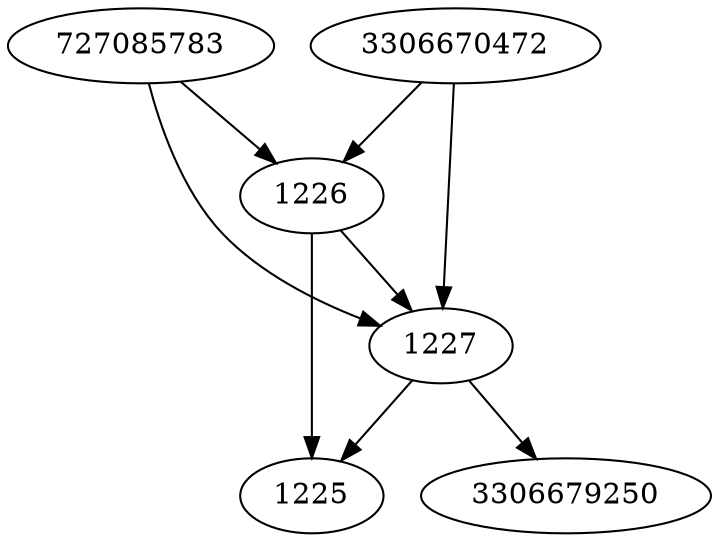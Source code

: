 strict digraph  {
3306670472;
1225;
1226;
1227;
3306679250;
727085783;
3306670472 -> 1226;
3306670472 -> 1227;
1226 -> 1225;
1226 -> 1227;
1227 -> 3306679250;
1227 -> 1225;
727085783 -> 1226;
727085783 -> 1227;
}
